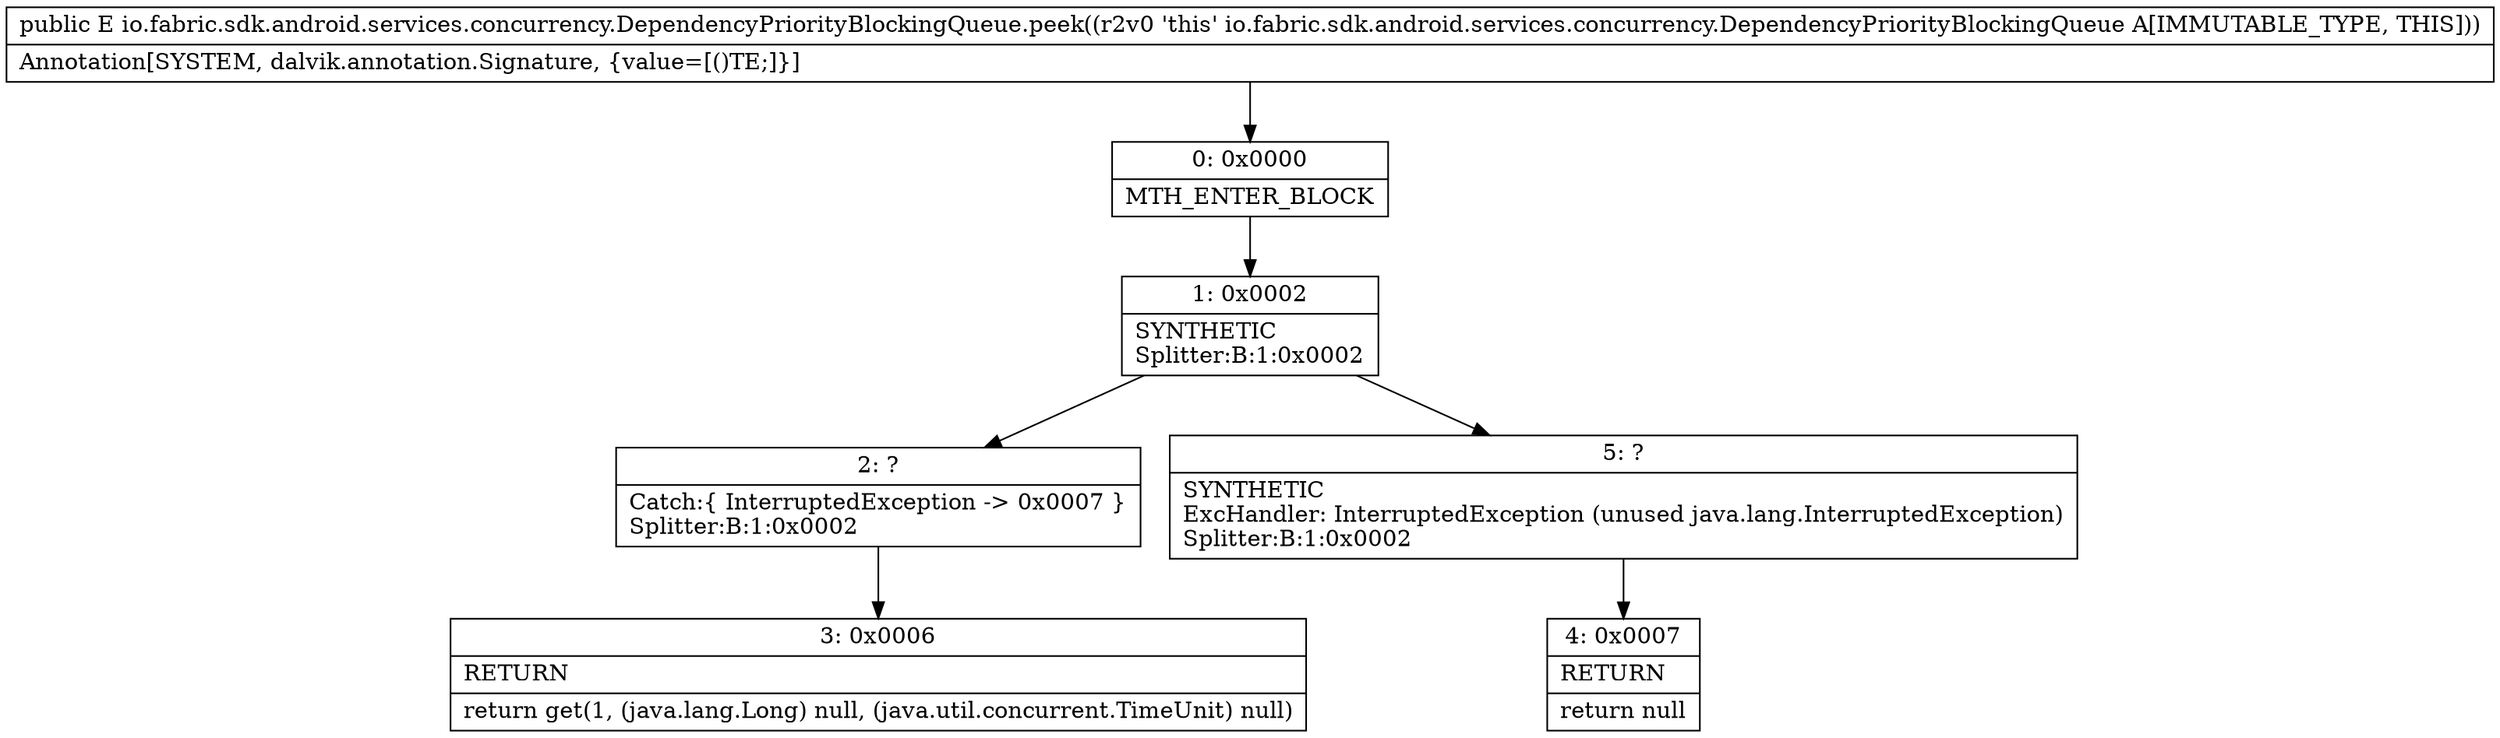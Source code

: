 digraph "CFG forio.fabric.sdk.android.services.concurrency.DependencyPriorityBlockingQueue.peek()Lio\/fabric\/sdk\/android\/services\/concurrency\/Dependency;" {
Node_0 [shape=record,label="{0\:\ 0x0000|MTH_ENTER_BLOCK\l}"];
Node_1 [shape=record,label="{1\:\ 0x0002|SYNTHETIC\lSplitter:B:1:0x0002\l}"];
Node_2 [shape=record,label="{2\:\ ?|Catch:\{ InterruptedException \-\> 0x0007 \}\lSplitter:B:1:0x0002\l}"];
Node_3 [shape=record,label="{3\:\ 0x0006|RETURN\l|return get(1, (java.lang.Long) null, (java.util.concurrent.TimeUnit) null)\l}"];
Node_4 [shape=record,label="{4\:\ 0x0007|RETURN\l|return null\l}"];
Node_5 [shape=record,label="{5\:\ ?|SYNTHETIC\lExcHandler: InterruptedException (unused java.lang.InterruptedException)\lSplitter:B:1:0x0002\l}"];
MethodNode[shape=record,label="{public E io.fabric.sdk.android.services.concurrency.DependencyPriorityBlockingQueue.peek((r2v0 'this' io.fabric.sdk.android.services.concurrency.DependencyPriorityBlockingQueue A[IMMUTABLE_TYPE, THIS]))  | Annotation[SYSTEM, dalvik.annotation.Signature, \{value=[()TE;]\}]\l}"];
MethodNode -> Node_0;
Node_0 -> Node_1;
Node_1 -> Node_2;
Node_1 -> Node_5;
Node_2 -> Node_3;
Node_5 -> Node_4;
}

